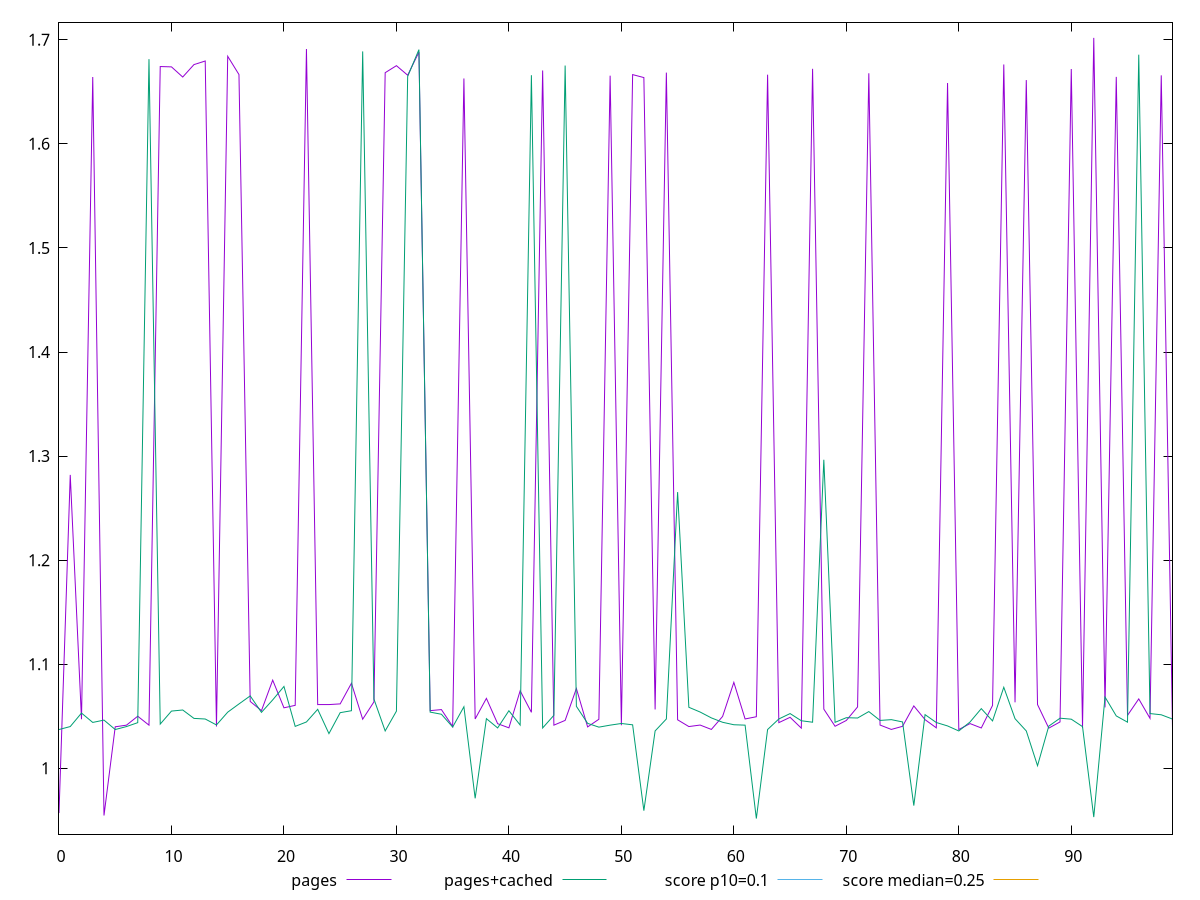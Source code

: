 reset

$pages <<EOF
0 0.9570615340338813
1 1.2819194899664985
2 1.0471663517422147
3 1.6641923082139758
4 0.9547015334235297
5 1.0399322870042587
6 1.041498245663113
7 1.050059240129259
8 1.041498245663113
9 1.6742777574327254
10 1.6739506089952254
11 1.6641923082139758
12 1.6761503160264755
13 1.6796024644639755
14 1.0401408237881131
15 1.6841131659613717
16 1.6665873277452257
17 1.064291214413113
18 1.0554205682542588
19 1.084734533098009
20 1.058162267473009
21 1.0605290073818632
22 1.691113694932726
23 1.061240880754259
24 1.0612638706631132
25 1.0619254917568628
26 1.081732620663113
27 1.0472101190355088
28 1.063841995663113
29 1.6683622300889756
30 1.6751092597113715
31 1.6659476793077257
32 1.6881439276801213
33 1.0554441430833603
34 1.0564396519131132
35 1.0402228143480088
36 1.6628021308051215
37 1.0474493768480089
38 1.067216019100613
39 1.042899612850613
40 1.0389215448167588
41 1.074501175350613
42 1.053806798723009
43 1.6705047675238716
44 1.041498245663113
45 1.0460650995042589
46 1.0766496128506131
47 1.0397947290208605
48 1.0471663517422147
49 1.6655057847764756
50 1.0413824823167588
51 1.6665311754014756
52 1.6636761542426215
53 1.0565403344896105
54 1.6684271308051213
55 1.0466437127855088
56 1.040140823788113
57 1.041593460506863
58 1.0373834588792588
59 1.0498616642422147
60 1.0825935978359646
61 1.0474420526292587
62 1.0495890659756129
63 1.6664774644639755
64 1.0439095158047147
65 1.049028966691759
66 1.038631017473009
67 1.6720926988389757
68 1.056886429256863
69 1.0404303338792587
70 1.046006505754259
71 1.059004730648465
72 1.6678216620551216
73 1.041593460506863
74 1.0373834588792588
75 1.0403766229417588
76 1.059982132381863
77 1.0467755487230088
78 1.0389215448167588
79 1.6584808417426218
80 1.037288244035509
81 1.0429997105068631
82 1.0387897088792588
83 1.0604508823818632
84 1.6762675035264758
85 1.063414749569363
86 1.6612748277452258
87 1.0612825626797147
88 1.038631017473009
89 1.044586624569363
90 1.6719329901801214
91 1.0387897088792588
92 1.7017826402452256
93 1.058563675350613
94 1.6643241441514756
95 1.050919632381863
96 1.066703323788113
97 1.048045079973009
98 1.6658158433702257
99 1.0387262323167588
EOF

$pagesCached <<EOF
0 1.037288244035509
1 1.040140823788113
2 1.053099808163113
3 1.0441168573167587
4 1.0463507440355089
5 1.037288244035509
6 1.040140823788113
7 1.0438932651943629
8 1.6814017808702255
9 1.0425348260667588
10 1.0550163120693632
11 1.056063675350613
12 1.0479864862230088
13 1.047402990129259
14 1.0416998651292588
15 1.0539665073818631
16 1.0618766636318628
17 1.0695988316006126
18 1.053795608944363
19 1.0657672479417588
20 1.0786735386318629
21 1.0403131463792588
22 1.044567093319363
23 1.0567047479417588
24 1.0333693508572048
25 1.0534967401292588
26 1.055365433163113
27 1.6888250800238715
28 1.066561722225613
29 1.0359308221605088
30 1.054945511288113
31 1.6647503729926214
32 1.6905228746202257
33 1.0540192010667588
34 1.051968419816759
35 1.0396832635667588
36 1.0591715855068629
37 0.9711907912360297
38 1.047736038631863
39 1.0388312127855088
40 1.0553507847256132
41 1.0415934605068629
42 1.6659476793077257
43 1.0387897088792588
44 1.0509690454271106
45 1.6752640855577257
46 1.059567093319363
47 1.0432281854417589
48 1.039588048723009
49 1.041498245663113
50 1.043090042538113
51 1.0418121698167588
52 0.9593621779547798
53 1.0359308221605088
54 1.047428421444363
55 1.2653882921006943
56 1.0586637730068629
57 1.054108108944363
58 1.048475784725613
59 1.044256017473009
60 1.041890294816759
61 1.041498245663113
62 0.9517913771735298
63 1.037288244035509
64 1.047438187069363
65 1.052616409725613
66 1.045723302629259
67 1.044313187069363
68 1.2964873610602485
69 1.0442179722256129
70 1.048671097225613
71 1.048346390194363
72 1.0545426792568628
73 1.046041702694363
74 1.0467838901943631
75 1.044586624569363
76 0.9641888381110297
77 1.051593460506863
78 1.044032425350613
79 1.040750158098009
80 1.0359308221605088
81 1.044532913631863
82 1.057372269100613
83 1.0455524041917588
84 1.0778825230068632
85 1.0476984002855088
86 1.0359308221605088
87 1.002523636288113
88 1.040545079973009
89 1.048168167538113
90 1.047235550350613
91 1.0401031854417588
92 0.9531487990485297
93 1.0685310978359646
94 1.050362991756863
95 1.044366898006863
96 1.6856815660264755
97 1.0526310581631129
98 1.051454300350613
99 1.047349279191759
EOF

set key outside below
set xrange [0:99]
set yrange [0.9367915519120958:1.7167824655066595]
set trange [0.9367915519120958:1.7167824655066595]
set terminal svg size 640, 520 enhanced background rgb 'white'
set output "report_00015_2021-02-09T16-11-33.973Z/cumulative-layout-shift/comparison/line/0_vs_1.svg"

plot $pages title "pages" with line, \
     $pagesCached title "pages+cached" with line, \
     0.1 title "score p10=0.1", \
     0.25 title "score median=0.25"

reset
